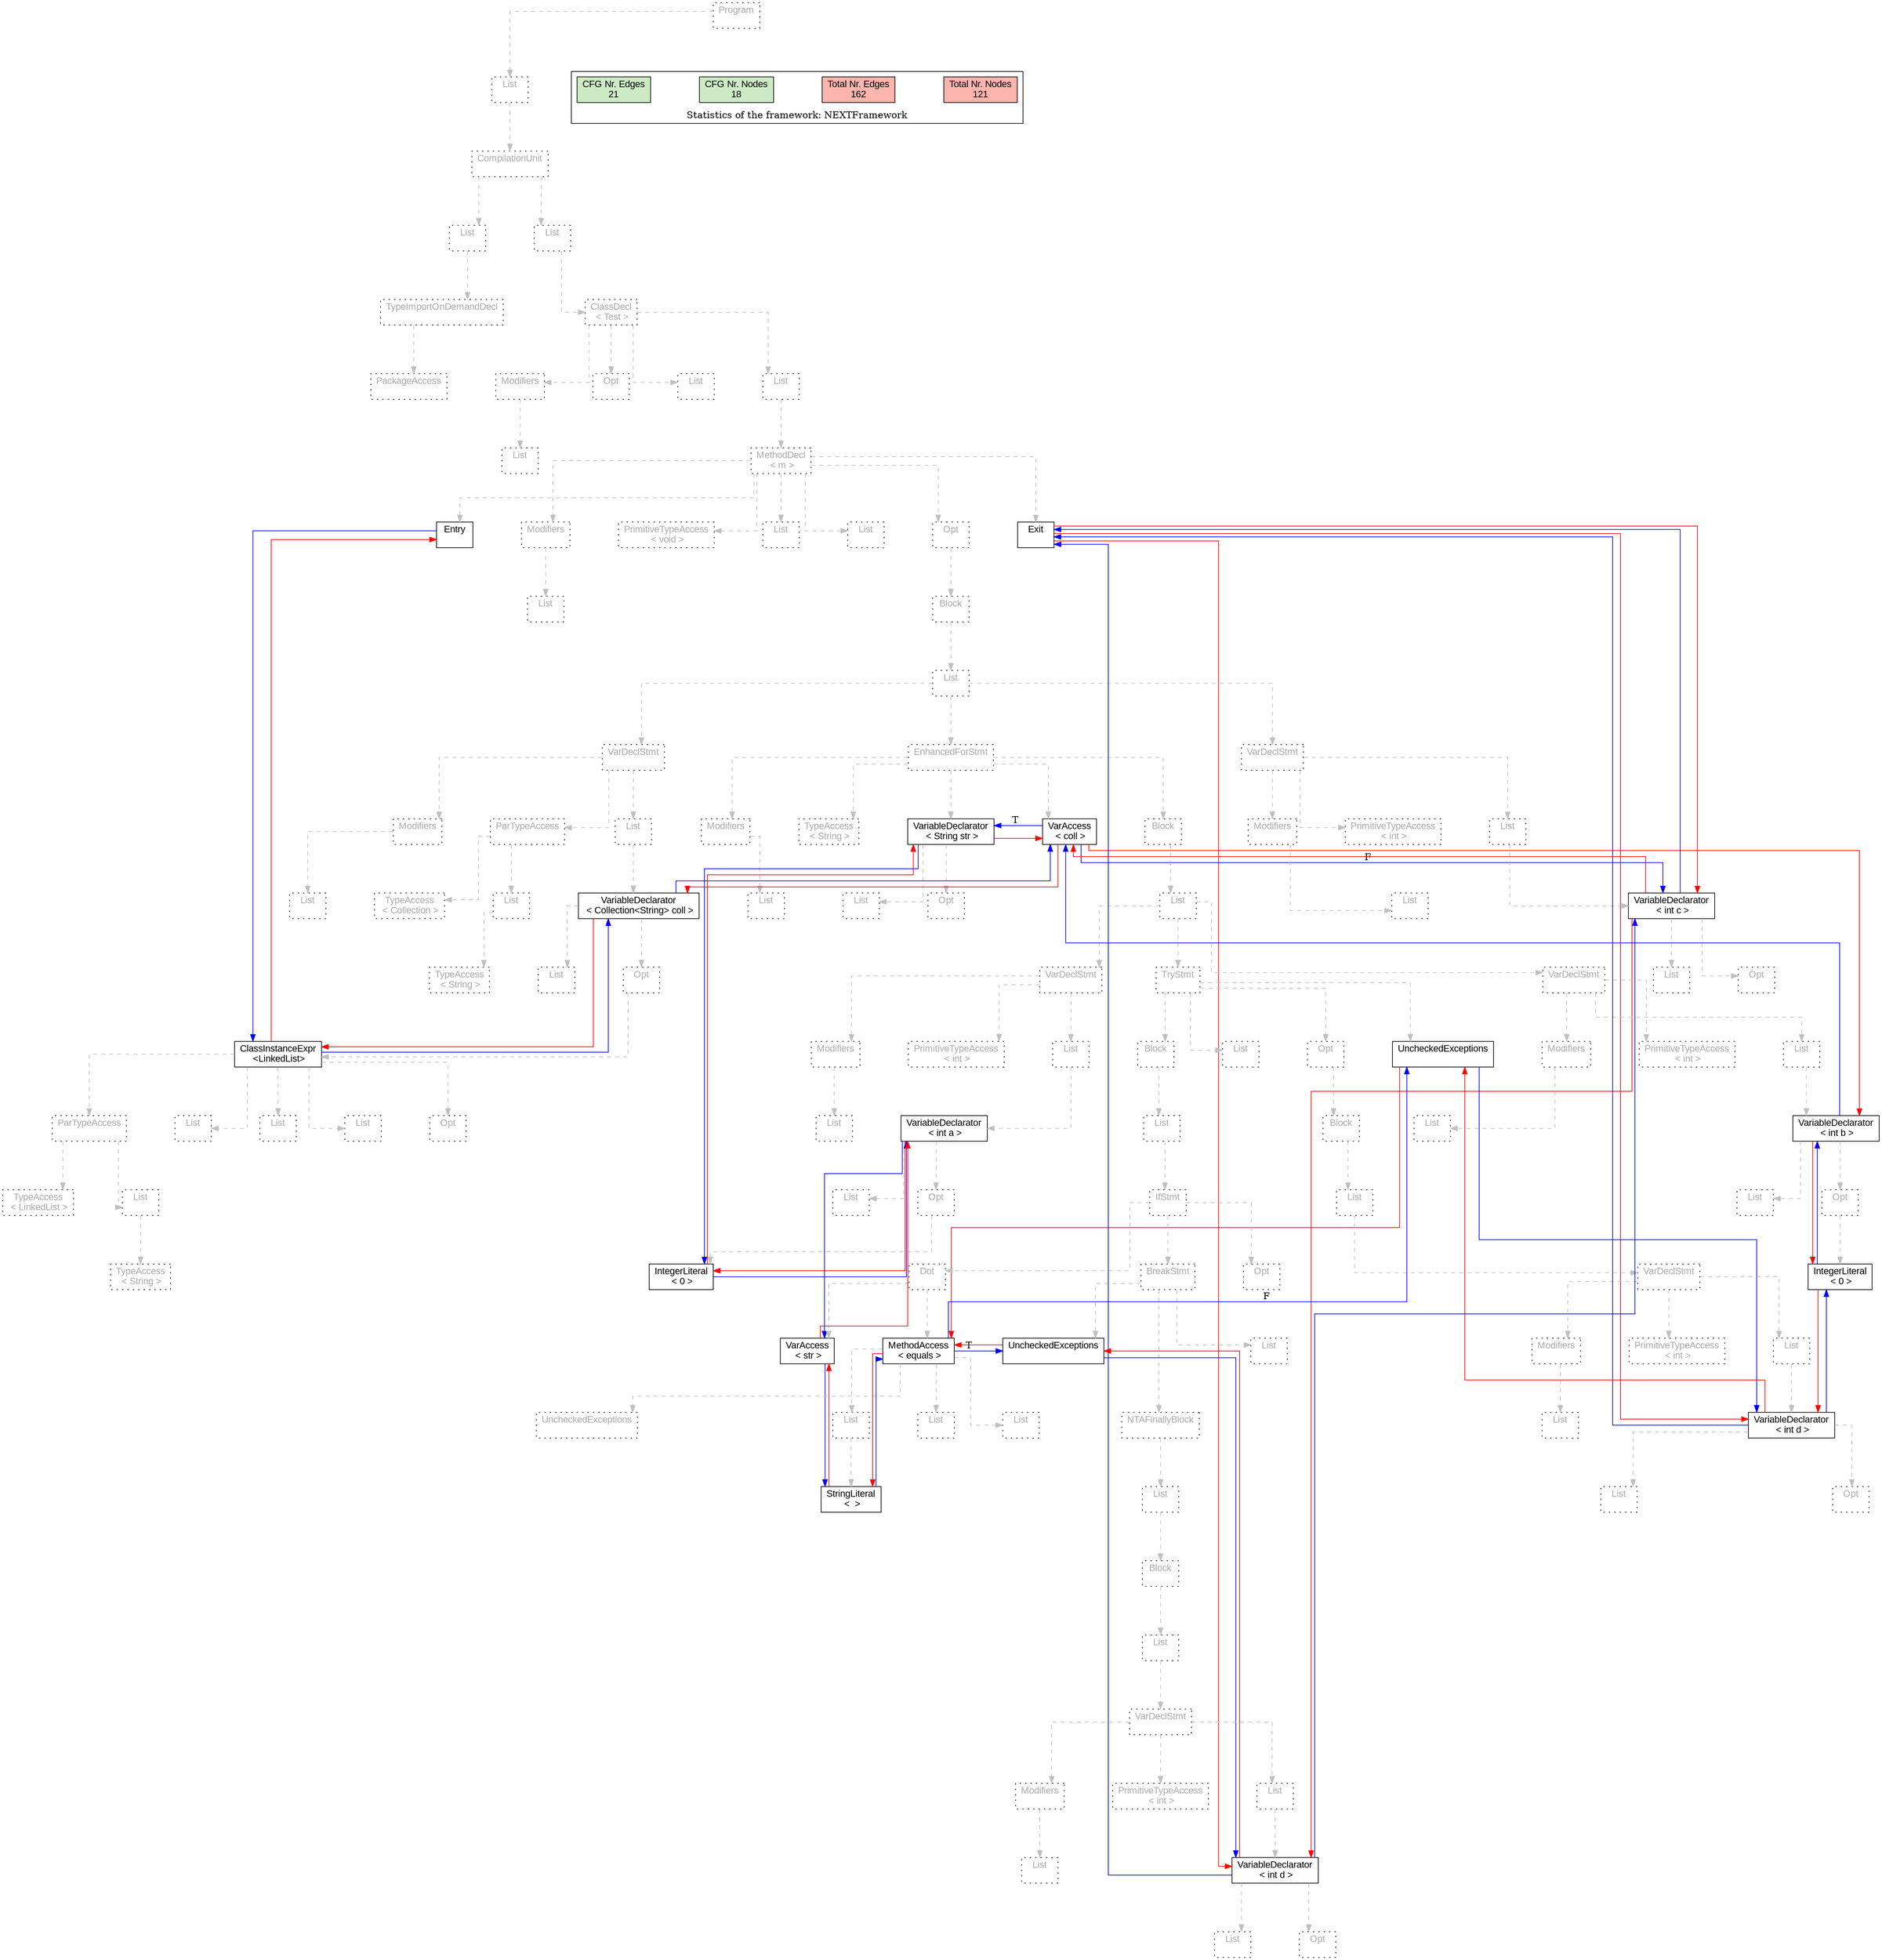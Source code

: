 digraph G {
graph [splines=ortho, nodesep="1", ranksep="1"]
node [shape=rect, fontname=Arial];
{ rank = same; "Program[0]"}
{ rank = same; "List[1]"}
{ rank = same; "CompilationUnit[2]"}
{ rank = same; "List[3]"; "List[6]"}
{ rank = same; "TypeImportOnDemandDecl[4]"; "ClassDecl[7]"}
{ rank = same; "PackageAccess[5]"; "Modifiers[8]"; "Opt[10]"; "List[11]"; "List[12]"}
{ rank = same; "List[9]"; "MethodDecl[13]"}
{ rank = same; "Entry[14]"; "Modifiers[15]"; "PrimitiveTypeAccess[17]"; "List[18]"; "List[19]"; "Opt[20]"; "Exit[21]"}
{ rank = same; "List[16]"; "Block[21]"}
{ rank = same; "List[22]"}
{ rank = same; "VarDeclStmt[23]"; "EnhancedForStmt[43]"; "VarDeclStmt[113]"}
{ rank = same; "Modifiers[24]"; "ParTypeAccess[26]"; "List[30]"; "Modifiers[44]"; "TypeAccess[46]"; "VariableDeclarator[47]"; "VarAccess[50]"; "Block[51]"; "Modifiers[114]"; "PrimitiveTypeAccess[116]"; "List[117]"}
{ rank = same; "List[25]"; "TypeAccess[27]"; "List[28]"; "VariableDeclarator[31]"; "List[45]"; "List[48]"; "Opt[49]"; "List[52]"; "List[115]"; "VariableDeclarator[118]"}
{ rank = same; "TypeAccess[29]"; "List[32]"; "Opt[33]"; "VarDeclStmt[53]"; "TryStmt[62]"; "VarDeclStmt[104]"; "List[119]"; "Opt[120]"}
{ rank = same; "ClassInstanceExpr[34]"; "Modifiers[54]"; "PrimitiveTypeAccess[56]"; "List[57]"; "Block[63]"; "List[91]"; "Opt[92]"; "UncheckedExceptions[103]"; "Modifiers[105]"; "PrimitiveTypeAccess[107]"; "List[108]"}
{ rank = same; "ParTypeAccess[35]"; "List[39]"; "Opt[40]"; "List[41]"; "List[42]"; "List[55]"; "VariableDeclarator[58]"; "List[64]"; "Block[93]"; "List[106]"; "VariableDeclarator[109]"}
{ rank = same; "TypeAccess[36]"; "List[37]"; "List[59]"; "Opt[60]"; "IfStmt[65]"; "List[94]"; "List[110]"; "Opt[111]"}
{ rank = same; "TypeAccess[38]"; "IntegerLiteral[61]"; "Dot[66]"; "BreakStmt[74]"; "Opt[90]"; "VarDeclStmt[95]"; "IntegerLiteral[112]"}
{ rank = same; "VarAccess[67]"; "MethodAccess[68]"; "List[89]"; "UncheckedExceptions[75]"; "Modifiers[96]"; "PrimitiveTypeAccess[98]"; "List[99]"}
{ rank = same; "List[70]"; "List[72]"; "List[73]"; "UncheckedExceptions[69]"; "NTAFinallyBlock[77]"; "List[97]"; "VariableDeclarator[100]"}
{ rank = same; "StringLiteral[71]"; "List[78]"; "List[101]"; "Opt[102]"}
{ rank = same; "Block[79]"}
{ rank = same; "List[80]"}
{ rank = same; "VarDeclStmt[81]"}
{ rank = same; "Modifiers[82]"; "PrimitiveTypeAccess[84]"; "List[85]"}
{ rank = same; "List[83]"; "VariableDeclarator[86]"}
{ rank = same; "List[87]"; "Opt[88]"}
"Program[0]" [label="Program\n ", style= dotted   fillcolor="#eeeeee" fontcolor="#aaaaaa"  ]
"List[1]" [label="List\n ", style= dotted   fillcolor="#eeeeee" fontcolor="#aaaaaa"  ]
"CompilationUnit[2]" [label="CompilationUnit\n ", style= dotted   fillcolor="#eeeeee" fontcolor="#aaaaaa"  ]
"List[3]" [label="List\n ", style= dotted   fillcolor="#eeeeee" fontcolor="#aaaaaa"  ]
"TypeImportOnDemandDecl[4]" [label="TypeImportOnDemandDecl\n ", style= dotted   fillcolor="#eeeeee" fontcolor="#aaaaaa"  ]
"PackageAccess[5]" [label="PackageAccess\n ", style= dotted   fillcolor="#eeeeee" fontcolor="#aaaaaa"  ]
"List[6]" [label="List\n ", style= dotted   fillcolor="#eeeeee" fontcolor="#aaaaaa"  ]
"ClassDecl[7]" [label="ClassDecl\n < Test >", style= dotted   fillcolor="#eeeeee" fontcolor="#aaaaaa"  ]
"Modifiers[8]" [label="Modifiers\n ", style= dotted   fillcolor="#eeeeee" fontcolor="#aaaaaa"  ]
"List[9]" [label="List\n ", style= dotted   fillcolor="#eeeeee" fontcolor="#aaaaaa"  ]
"Opt[10]" [label="Opt\n ", style= dotted   fillcolor="#eeeeee" fontcolor="#aaaaaa"  ]
"List[11]" [label="List\n ", style= dotted   fillcolor="#eeeeee" fontcolor="#aaaaaa"  ]
"List[12]" [label="List\n ", style= dotted   fillcolor="#eeeeee" fontcolor="#aaaaaa"  ]
"MethodDecl[13]" [label="MethodDecl\n < m >", style= dotted   fillcolor="#eeeeee" fontcolor="#aaaaaa"  ]
"Entry[14]" [label="Entry\n ", fillcolor=white   style=filled  ]
"Modifiers[15]" [label="Modifiers\n ", style= dotted   fillcolor="#eeeeee" fontcolor="#aaaaaa"  ]
"List[16]" [label="List\n ", style= dotted   fillcolor="#eeeeee" fontcolor="#aaaaaa"  ]
"PrimitiveTypeAccess[17]" [label="PrimitiveTypeAccess\n < void >", style= dotted   fillcolor="#eeeeee" fontcolor="#aaaaaa"  ]
"List[18]" [label="List\n ", style= dotted   fillcolor="#eeeeee" fontcolor="#aaaaaa"  ]
"List[19]" [label="List\n ", style= dotted   fillcolor="#eeeeee" fontcolor="#aaaaaa"  ]
"Opt[20]" [label="Opt\n ", style= dotted   fillcolor="#eeeeee" fontcolor="#aaaaaa"  ]
"Block[21]" [label="Block\n ", style= dotted   fillcolor="#eeeeee" fontcolor="#aaaaaa"  ]
"List[22]" [label="List\n ", style= dotted   fillcolor="#eeeeee" fontcolor="#aaaaaa"  ]
"VarDeclStmt[23]" [label="VarDeclStmt\n ", style= dotted   fillcolor="#eeeeee" fontcolor="#aaaaaa"  ]
"Modifiers[24]" [label="Modifiers\n ", style= dotted   fillcolor="#eeeeee" fontcolor="#aaaaaa"  ]
"List[25]" [label="List\n ", style= dotted   fillcolor="#eeeeee" fontcolor="#aaaaaa"  ]
"ParTypeAccess[26]" [label="ParTypeAccess\n ", style= dotted   fillcolor="#eeeeee" fontcolor="#aaaaaa"  ]
"TypeAccess[27]" [label="TypeAccess\n < Collection >", style= dotted   fillcolor="#eeeeee" fontcolor="#aaaaaa"  ]
"List[28]" [label="List\n ", style= dotted   fillcolor="#eeeeee" fontcolor="#aaaaaa"  ]
"TypeAccess[29]" [label="TypeAccess\n < String >", style= dotted   fillcolor="#eeeeee" fontcolor="#aaaaaa"  ]
"List[30]" [label="List\n ", style= dotted   fillcolor="#eeeeee" fontcolor="#aaaaaa"  ]
"VariableDeclarator[31]" [label="VariableDeclarator\n < Collection<String> coll >", fillcolor=white   style=filled  ]
"List[32]" [label="List\n ", style= dotted   fillcolor="#eeeeee" fontcolor="#aaaaaa"  ]
"Opt[33]" [label="Opt\n ", style= dotted   fillcolor="#eeeeee" fontcolor="#aaaaaa"  ]
"ClassInstanceExpr[34]" [label="ClassInstanceExpr\n <LinkedList>", fillcolor=white   style=filled  ]
"ParTypeAccess[35]" [label="ParTypeAccess\n ", style= dotted   fillcolor="#eeeeee" fontcolor="#aaaaaa"  ]
"TypeAccess[36]" [label="TypeAccess\n < LinkedList >", style= dotted   fillcolor="#eeeeee" fontcolor="#aaaaaa"  ]
"List[37]" [label="List\n ", style= dotted   fillcolor="#eeeeee" fontcolor="#aaaaaa"  ]
"TypeAccess[38]" [label="TypeAccess\n < String >", style= dotted   fillcolor="#eeeeee" fontcolor="#aaaaaa"  ]
"List[39]" [label="List\n ", style= dotted   fillcolor="#eeeeee" fontcolor="#aaaaaa"  ]
"Opt[40]" [label="Opt\n ", style= dotted   fillcolor="#eeeeee" fontcolor="#aaaaaa"  ]
"List[41]" [label="List\n ", style= dotted   fillcolor="#eeeeee" fontcolor="#aaaaaa"  ]
"List[42]" [label="List\n ", style= dotted   fillcolor="#eeeeee" fontcolor="#aaaaaa"  ]
"EnhancedForStmt[43]" [label="EnhancedForStmt\n ", style= dotted   fillcolor="#eeeeee" fontcolor="#aaaaaa"  ]
"Modifiers[44]" [label="Modifiers\n ", style= dotted   fillcolor="#eeeeee" fontcolor="#aaaaaa"  ]
"List[45]" [label="List\n ", style= dotted   fillcolor="#eeeeee" fontcolor="#aaaaaa"  ]
"TypeAccess[46]" [label="TypeAccess\n < String >", style= dotted   fillcolor="#eeeeee" fontcolor="#aaaaaa"  ]
"VariableDeclarator[47]" [label="VariableDeclarator\n < String str >", fillcolor=white   style=filled  ]
"List[48]" [label="List\n ", style= dotted   fillcolor="#eeeeee" fontcolor="#aaaaaa"  ]
"Opt[49]" [label="Opt\n ", style= dotted   fillcolor="#eeeeee" fontcolor="#aaaaaa"  ]
"VarAccess[50]" [label="VarAccess\n < coll >", fillcolor=white   style=filled  ]
"Block[51]" [label="Block\n ", style= dotted   fillcolor="#eeeeee" fontcolor="#aaaaaa"  ]
"List[52]" [label="List\n ", style= dotted   fillcolor="#eeeeee" fontcolor="#aaaaaa"  ]
"VarDeclStmt[53]" [label="VarDeclStmt\n ", style= dotted   fillcolor="#eeeeee" fontcolor="#aaaaaa"  ]
"Modifiers[54]" [label="Modifiers\n ", style= dotted   fillcolor="#eeeeee" fontcolor="#aaaaaa"  ]
"List[55]" [label="List\n ", style= dotted   fillcolor="#eeeeee" fontcolor="#aaaaaa"  ]
"PrimitiveTypeAccess[56]" [label="PrimitiveTypeAccess\n < int >", style= dotted   fillcolor="#eeeeee" fontcolor="#aaaaaa"  ]
"List[57]" [label="List\n ", style= dotted   fillcolor="#eeeeee" fontcolor="#aaaaaa"  ]
"VariableDeclarator[58]" [label="VariableDeclarator\n < int a >", fillcolor=white   style=filled  ]
"List[59]" [label="List\n ", style= dotted   fillcolor="#eeeeee" fontcolor="#aaaaaa"  ]
"Opt[60]" [label="Opt\n ", style= dotted   fillcolor="#eeeeee" fontcolor="#aaaaaa"  ]
"IntegerLiteral[61]" [label="IntegerLiteral\n < 0 >", fillcolor=white   style=filled  ]
"TryStmt[62]" [label="TryStmt\n ", style= dotted   fillcolor="#eeeeee" fontcolor="#aaaaaa"  ]
"Block[63]" [label="Block\n ", style= dotted   fillcolor="#eeeeee" fontcolor="#aaaaaa"  ]
"List[64]" [label="List\n ", style= dotted   fillcolor="#eeeeee" fontcolor="#aaaaaa"  ]
"IfStmt[65]" [label="IfStmt\n ", style= dotted   fillcolor="#eeeeee" fontcolor="#aaaaaa"  ]
"Dot[66]" [label="Dot\n ", style= dotted   fillcolor="#eeeeee" fontcolor="#aaaaaa"  ]
"VarAccess[67]" [label="VarAccess\n < str >", fillcolor=white   style=filled  ]
"MethodAccess[68]" [label="MethodAccess\n < equals >", fillcolor=white   style=filled  ]
"List[70]" [label="List\n ", style= dotted   fillcolor="#eeeeee" fontcolor="#aaaaaa"  ]
"StringLiteral[71]" [label="StringLiteral\n <  >", fillcolor=white   style=filled  ]
"List[72]" [label="List\n ", style= dotted   fillcolor="#eeeeee" fontcolor="#aaaaaa"  ]
"List[73]" [label="List\n ", style= dotted   fillcolor="#eeeeee" fontcolor="#aaaaaa"  ]
"UncheckedExceptions[69]" [label="UncheckedExceptions\n ", style= dotted   fillcolor="#eeeeee" fontcolor="#aaaaaa"  ]
"BreakStmt[74]" [label="BreakStmt\n ", style= dotted   fillcolor="#eeeeee" fontcolor="#aaaaaa"  ]
"NTAFinallyBlock[77]" [label="NTAFinallyBlock\n ", style= dotted   fillcolor="#eeeeee" fontcolor="#aaaaaa"  ]
"List[78]" [label="List\n ", style= dotted   fillcolor="#eeeeee" fontcolor="#aaaaaa"  ]
"Block[79]" [label="Block\n ", style= dotted   fillcolor="#eeeeee" fontcolor="#aaaaaa"  ]
"List[80]" [label="List\n ", style= dotted   fillcolor="#eeeeee" fontcolor="#aaaaaa"  ]
"VarDeclStmt[81]" [label="VarDeclStmt\n ", style= dotted   fillcolor="#eeeeee" fontcolor="#aaaaaa"  ]
"Modifiers[82]" [label="Modifiers\n ", style= dotted   fillcolor="#eeeeee" fontcolor="#aaaaaa"  ]
"List[83]" [label="List\n ", style= dotted   fillcolor="#eeeeee" fontcolor="#aaaaaa"  ]
"PrimitiveTypeAccess[84]" [label="PrimitiveTypeAccess\n < int >", style= dotted   fillcolor="#eeeeee" fontcolor="#aaaaaa"  ]
"List[85]" [label="List\n ", style= dotted   fillcolor="#eeeeee" fontcolor="#aaaaaa"  ]
"VariableDeclarator[86]" [label="VariableDeclarator\n < int d >", fillcolor=white   style=filled  ]
"List[87]" [label="List\n ", style= dotted   fillcolor="#eeeeee" fontcolor="#aaaaaa"  ]
"Opt[88]" [label="Opt\n ", style= dotted   fillcolor="#eeeeee" fontcolor="#aaaaaa"  ]
"List[89]" [label="List\n ", style= dotted   fillcolor="#eeeeee" fontcolor="#aaaaaa"  ]
"UncheckedExceptions[75]" [label="UncheckedExceptions\n ", fillcolor=white   style=filled  ]
"Opt[90]" [label="Opt\n ", style= dotted   fillcolor="#eeeeee" fontcolor="#aaaaaa"  ]
"List[91]" [label="List\n ", style= dotted   fillcolor="#eeeeee" fontcolor="#aaaaaa"  ]
"Opt[92]" [label="Opt\n ", style= dotted   fillcolor="#eeeeee" fontcolor="#aaaaaa"  ]
"Block[93]" [label="Block\n ", style= dotted   fillcolor="#eeeeee" fontcolor="#aaaaaa"  ]
"List[94]" [label="List\n ", style= dotted   fillcolor="#eeeeee" fontcolor="#aaaaaa"  ]
"VarDeclStmt[95]" [label="VarDeclStmt\n ", style= dotted   fillcolor="#eeeeee" fontcolor="#aaaaaa"  ]
"Modifiers[96]" [label="Modifiers\n ", style= dotted   fillcolor="#eeeeee" fontcolor="#aaaaaa"  ]
"List[97]" [label="List\n ", style= dotted   fillcolor="#eeeeee" fontcolor="#aaaaaa"  ]
"PrimitiveTypeAccess[98]" [label="PrimitiveTypeAccess\n < int >", style= dotted   fillcolor="#eeeeee" fontcolor="#aaaaaa"  ]
"List[99]" [label="List\n ", style= dotted   fillcolor="#eeeeee" fontcolor="#aaaaaa"  ]
"VariableDeclarator[100]" [label="VariableDeclarator\n < int d >", fillcolor=white   style=filled  ]
"List[101]" [label="List\n ", style= dotted   fillcolor="#eeeeee" fontcolor="#aaaaaa"  ]
"Opt[102]" [label="Opt\n ", style= dotted   fillcolor="#eeeeee" fontcolor="#aaaaaa"  ]
"UncheckedExceptions[103]" [label="UncheckedExceptions\n ", fillcolor=white   style=filled  ]
"VarDeclStmt[104]" [label="VarDeclStmt\n ", style= dotted   fillcolor="#eeeeee" fontcolor="#aaaaaa"  ]
"Modifiers[105]" [label="Modifiers\n ", style= dotted   fillcolor="#eeeeee" fontcolor="#aaaaaa"  ]
"List[106]" [label="List\n ", style= dotted   fillcolor="#eeeeee" fontcolor="#aaaaaa"  ]
"PrimitiveTypeAccess[107]" [label="PrimitiveTypeAccess\n < int >", style= dotted   fillcolor="#eeeeee" fontcolor="#aaaaaa"  ]
"List[108]" [label="List\n ", style= dotted   fillcolor="#eeeeee" fontcolor="#aaaaaa"  ]
"VariableDeclarator[109]" [label="VariableDeclarator\n < int b >", fillcolor=white   style=filled  ]
"List[110]" [label="List\n ", style= dotted   fillcolor="#eeeeee" fontcolor="#aaaaaa"  ]
"Opt[111]" [label="Opt\n ", style= dotted   fillcolor="#eeeeee" fontcolor="#aaaaaa"  ]
"IntegerLiteral[112]" [label="IntegerLiteral\n < 0 >", fillcolor=white   style=filled  ]
"VarDeclStmt[113]" [label="VarDeclStmt\n ", style= dotted   fillcolor="#eeeeee" fontcolor="#aaaaaa"  ]
"Modifiers[114]" [label="Modifiers\n ", style= dotted   fillcolor="#eeeeee" fontcolor="#aaaaaa"  ]
"List[115]" [label="List\n ", style= dotted   fillcolor="#eeeeee" fontcolor="#aaaaaa"  ]
"PrimitiveTypeAccess[116]" [label="PrimitiveTypeAccess\n < int >", style= dotted   fillcolor="#eeeeee" fontcolor="#aaaaaa"  ]
"List[117]" [label="List\n ", style= dotted   fillcolor="#eeeeee" fontcolor="#aaaaaa"  ]
"VariableDeclarator[118]" [label="VariableDeclarator\n < int c >", fillcolor=white   style=filled  ]
"List[119]" [label="List\n ", style= dotted   fillcolor="#eeeeee" fontcolor="#aaaaaa"  ]
"Opt[120]" [label="Opt\n ", style= dotted   fillcolor="#eeeeee" fontcolor="#aaaaaa"  ]
"Exit[21]" [label="Exit\n ", fillcolor=white   style=filled  ]
"TypeImportOnDemandDecl[4]" -> "PackageAccess[5]" [style=dashed, color=gray]
"List[3]" -> "TypeImportOnDemandDecl[4]" [style=dashed, color=gray]
"CompilationUnit[2]" -> "List[3]" [style=dashed, color=gray]
"Modifiers[8]" -> "List[9]" [style=dashed, color=gray]
"ClassDecl[7]" -> "Modifiers[8]" [style=dashed, color=gray]
"ClassDecl[7]" -> "Opt[10]" [style=dashed, color=gray]
"ClassDecl[7]" -> "List[11]" [style=dashed, color=gray]
"MethodDecl[13]" -> "Entry[14]" [style=dashed, color=gray]
"Modifiers[15]" -> "List[16]" [style=dashed, color=gray]
"MethodDecl[13]" -> "Modifiers[15]" [style=dashed, color=gray]
"MethodDecl[13]" -> "PrimitiveTypeAccess[17]" [style=dashed, color=gray]
"MethodDecl[13]" -> "List[18]" [style=dashed, color=gray]
"MethodDecl[13]" -> "List[19]" [style=dashed, color=gray]
"Modifiers[24]" -> "List[25]" [style=dashed, color=gray]
"VarDeclStmt[23]" -> "Modifiers[24]" [style=dashed, color=gray]
"ParTypeAccess[26]" -> "TypeAccess[27]" [style=dashed, color=gray]
"List[28]" -> "TypeAccess[29]" [style=dashed, color=gray]
"ParTypeAccess[26]" -> "List[28]" [style=dashed, color=gray]
"VarDeclStmt[23]" -> "ParTypeAccess[26]" [style=dashed, color=gray]
"VariableDeclarator[31]" -> "List[32]" [style=dashed, color=gray]
"ParTypeAccess[35]" -> "TypeAccess[36]" [style=dashed, color=gray]
"List[37]" -> "TypeAccess[38]" [style=dashed, color=gray]
"ParTypeAccess[35]" -> "List[37]" [style=dashed, color=gray]
"ClassInstanceExpr[34]" -> "ParTypeAccess[35]" [style=dashed, color=gray]
"ClassInstanceExpr[34]" -> "List[39]" [style=dashed, color=gray]
"ClassInstanceExpr[34]" -> "Opt[40]" [style=dashed, color=gray]
"ClassInstanceExpr[34]" -> "List[41]" [style=dashed, color=gray]
"ClassInstanceExpr[34]" -> "List[42]" [style=dashed, color=gray]
"Opt[33]" -> "ClassInstanceExpr[34]" [style=dashed, color=gray]
"VariableDeclarator[31]" -> "Opt[33]" [style=dashed, color=gray]
"List[30]" -> "VariableDeclarator[31]" [style=dashed, color=gray]
"VarDeclStmt[23]" -> "List[30]" [style=dashed, color=gray]
"List[22]" -> "VarDeclStmt[23]" [style=dashed, color=gray]
"Modifiers[44]" -> "List[45]" [style=dashed, color=gray]
"EnhancedForStmt[43]" -> "Modifiers[44]" [style=dashed, color=gray]
"EnhancedForStmt[43]" -> "TypeAccess[46]" [style=dashed, color=gray]
"VariableDeclarator[47]" -> "List[48]" [style=dashed, color=gray]
"VariableDeclarator[47]" -> "Opt[49]" [style=dashed, color=gray]
"EnhancedForStmt[43]" -> "VariableDeclarator[47]" [style=dashed, color=gray]
"EnhancedForStmt[43]" -> "VarAccess[50]" [style=dashed, color=gray]
"Modifiers[54]" -> "List[55]" [style=dashed, color=gray]
"VarDeclStmt[53]" -> "Modifiers[54]" [style=dashed, color=gray]
"VarDeclStmt[53]" -> "PrimitiveTypeAccess[56]" [style=dashed, color=gray]
"VariableDeclarator[58]" -> "List[59]" [style=dashed, color=gray]
"Opt[60]" -> "IntegerLiteral[61]" [style=dashed, color=gray]
"VariableDeclarator[58]" -> "Opt[60]" [style=dashed, color=gray]
"List[57]" -> "VariableDeclarator[58]" [style=dashed, color=gray]
"VarDeclStmt[53]" -> "List[57]" [style=dashed, color=gray]
"List[52]" -> "VarDeclStmt[53]" [style=dashed, color=gray]
"Dot[66]" -> "VarAccess[67]" [style=dashed, color=gray]
"List[70]" -> "StringLiteral[71]" [style=dashed, color=gray]
"MethodAccess[68]" -> "List[70]" [style=dashed, color=gray]
"MethodAccess[68]" -> "List[72]" [style=dashed, color=gray]
"MethodAccess[68]" -> "List[73]" [style=dashed, color=gray]
"MethodAccess[68]" -> "UncheckedExceptions[69]" [style=dashed, color=gray]
"Dot[66]" -> "MethodAccess[68]" [style=dashed, color=gray]
"IfStmt[65]" -> "Dot[66]" [style=dashed, color=gray]
"Modifiers[82]" -> "List[83]" [style=dashed, color=gray]
"VarDeclStmt[81]" -> "Modifiers[82]" [style=dashed, color=gray]
"VarDeclStmt[81]" -> "PrimitiveTypeAccess[84]" [style=dashed, color=gray]
"VariableDeclarator[86]" -> "List[87]" [style=dashed, color=gray]
"VariableDeclarator[86]" -> "Opt[88]" [style=dashed, color=gray]
"List[85]" -> "VariableDeclarator[86]" [style=dashed, color=gray]
"VarDeclStmt[81]" -> "List[85]" [style=dashed, color=gray]
"List[80]" -> "VarDeclStmt[81]" [style=dashed, color=gray]
"Block[79]" -> "List[80]" [style=dashed, color=gray]
"List[78]" -> "Block[79]" [style=dashed, color=gray]
"NTAFinallyBlock[77]" -> "List[78]" [style=dashed, color=gray]
"BreakStmt[74]" -> "NTAFinallyBlock[77]" [style=dashed, color=gray]
"BreakStmt[74]" -> "List[89]" [style=dashed, color=gray]
"BreakStmt[74]" -> "UncheckedExceptions[75]" [style=dashed, color=gray]
"IfStmt[65]" -> "BreakStmt[74]" [style=dashed, color=gray]
"IfStmt[65]" -> "Opt[90]" [style=dashed, color=gray]
"List[64]" -> "IfStmt[65]" [style=dashed, color=gray]
"Block[63]" -> "List[64]" [style=dashed, color=gray]
"TryStmt[62]" -> "Block[63]" [style=dashed, color=gray]
"TryStmt[62]" -> "List[91]" [style=dashed, color=gray]
"Modifiers[96]" -> "List[97]" [style=dashed, color=gray]
"VarDeclStmt[95]" -> "Modifiers[96]" [style=dashed, color=gray]
"VarDeclStmt[95]" -> "PrimitiveTypeAccess[98]" [style=dashed, color=gray]
"VariableDeclarator[100]" -> "List[101]" [style=dashed, color=gray]
"VariableDeclarator[100]" -> "Opt[102]" [style=dashed, color=gray]
"List[99]" -> "VariableDeclarator[100]" [style=dashed, color=gray]
"VarDeclStmt[95]" -> "List[99]" [style=dashed, color=gray]
"List[94]" -> "VarDeclStmt[95]" [style=dashed, color=gray]
"Block[93]" -> "List[94]" [style=dashed, color=gray]
"Opt[92]" -> "Block[93]" [style=dashed, color=gray]
"TryStmt[62]" -> "Opt[92]" [style=dashed, color=gray]
"TryStmt[62]" -> "UncheckedExceptions[103]" [style=dashed, color=gray]
"List[52]" -> "TryStmt[62]" [style=dashed, color=gray]
"Modifiers[105]" -> "List[106]" [style=dashed, color=gray]
"VarDeclStmt[104]" -> "Modifiers[105]" [style=dashed, color=gray]
"VarDeclStmt[104]" -> "PrimitiveTypeAccess[107]" [style=dashed, color=gray]
"VariableDeclarator[109]" -> "List[110]" [style=dashed, color=gray]
"Opt[111]" -> "IntegerLiteral[112]" [style=dashed, color=gray]
"VariableDeclarator[109]" -> "Opt[111]" [style=dashed, color=gray]
"List[108]" -> "VariableDeclarator[109]" [style=dashed, color=gray]
"VarDeclStmt[104]" -> "List[108]" [style=dashed, color=gray]
"List[52]" -> "VarDeclStmt[104]" [style=dashed, color=gray]
"Block[51]" -> "List[52]" [style=dashed, color=gray]
"EnhancedForStmt[43]" -> "Block[51]" [style=dashed, color=gray]
"List[22]" -> "EnhancedForStmt[43]" [style=dashed, color=gray]
"Modifiers[114]" -> "List[115]" [style=dashed, color=gray]
"VarDeclStmt[113]" -> "Modifiers[114]" [style=dashed, color=gray]
"VarDeclStmt[113]" -> "PrimitiveTypeAccess[116]" [style=dashed, color=gray]
"VariableDeclarator[118]" -> "List[119]" [style=dashed, color=gray]
"VariableDeclarator[118]" -> "Opt[120]" [style=dashed, color=gray]
"List[117]" -> "VariableDeclarator[118]" [style=dashed, color=gray]
"VarDeclStmt[113]" -> "List[117]" [style=dashed, color=gray]
"List[22]" -> "VarDeclStmt[113]" [style=dashed, color=gray]
"Block[21]" -> "List[22]" [style=dashed, color=gray]
"Opt[20]" -> "Block[21]" [style=dashed, color=gray]
"MethodDecl[13]" -> "Opt[20]" [style=dashed, color=gray]
"MethodDecl[13]" -> "Exit[21]" [style=dashed, color=gray]
"List[12]" -> "MethodDecl[13]" [style=dashed, color=gray]
"ClassDecl[7]" -> "List[12]" [style=dashed, color=gray]
"List[6]" -> "ClassDecl[7]" [style=dashed, color=gray]
"CompilationUnit[2]" -> "List[6]" [style=dashed, color=gray]
"List[1]" -> "CompilationUnit[2]" [style=dashed, color=gray]
"Program[0]" -> "List[1]" [style=dashed, color=gray]
"Exit[21]" -> "VariableDeclarator[86]" [color=red, constraint=false]
"Exit[21]" -> "VariableDeclarator[100]" [color=red, constraint=false]
"Exit[21]" -> "VariableDeclarator[118]" [color=red, constraint=false]
"VariableDeclarator[118]" -> "Exit[21]" [color=blue, constraint=false, xlabel=" "] 
"VariableDeclarator[118]" -> "VarAccess[50]" [color=red, constraint=false]
"VariableDeclarator[118]" -> "VariableDeclarator[86]" [color=red, constraint=false]
"VariableDeclarator[86]" -> "VariableDeclarator[118]" [color=blue, constraint=false, xlabel=" "] 
"VariableDeclarator[86]" -> "Exit[21]" [color=blue, constraint=false, xlabel=" "] 
"VariableDeclarator[86]" -> "UncheckedExceptions[75]" [color=red, constraint=false]
"UncheckedExceptions[75]" -> "VariableDeclarator[86]" [color=blue, constraint=false, xlabel=" "] 
"UncheckedExceptions[75]" -> "MethodAccess[68]" [color=red, constraint=false]
"VariableDeclarator[109]" -> "VarAccess[50]" [color=blue, constraint=false, xlabel=" "] 
"VariableDeclarator[109]" -> "IntegerLiteral[112]" [color=red, constraint=false]
"IntegerLiteral[112]" -> "VariableDeclarator[109]" [color=blue, constraint=false, xlabel=" "] 
"IntegerLiteral[112]" -> "VariableDeclarator[100]" [color=red, constraint=false]
"VariableDeclarator[100]" -> "IntegerLiteral[112]" [color=blue, constraint=false, xlabel=" "] 
"VariableDeclarator[100]" -> "Exit[21]" [color=blue, constraint=false, xlabel=" "] 
"VariableDeclarator[100]" -> "UncheckedExceptions[103]" [color=red, constraint=false]
"UncheckedExceptions[103]" -> "VariableDeclarator[100]" [color=blue, constraint=false, xlabel=" "] 
"UncheckedExceptions[103]" -> "MethodAccess[68]" [color=red, constraint=false]
"MethodAccess[68]" -> "UncheckedExceptions[75]" [color=blue, constraint=false, xlabel="T "] 
"MethodAccess[68]" -> "UncheckedExceptions[103]" [color=blue, constraint=false, xlabel="F "] 
"MethodAccess[68]" -> "StringLiteral[71]" [color=red, constraint=false]
"StringLiteral[71]" -> "MethodAccess[68]" [color=blue, constraint=false, xlabel=" "] 
"StringLiteral[71]" -> "VarAccess[67]" [color=red, constraint=false]
"VarAccess[67]" -> "StringLiteral[71]" [color=blue, constraint=false, xlabel=" "] 
"VarAccess[67]" -> "VariableDeclarator[58]" [color=red, constraint=false]
"VariableDeclarator[58]" -> "VarAccess[67]" [color=blue, constraint=false, xlabel=" "] 
"VariableDeclarator[58]" -> "IntegerLiteral[61]" [color=red, constraint=false]
"IntegerLiteral[61]" -> "VariableDeclarator[58]" [color=blue, constraint=false, xlabel=" "] 
"IntegerLiteral[61]" -> "VariableDeclarator[47]" [color=red, constraint=false]
"VariableDeclarator[47]" -> "IntegerLiteral[61]" [color=blue, constraint=false, xlabel=" "] 
"VariableDeclarator[47]" -> "VarAccess[50]" [color=red, constraint=false]
"VarAccess[50]" -> "VariableDeclarator[47]" [color=blue, constraint=false, xlabel="T "] 
"VarAccess[50]" -> "VariableDeclarator[118]" [color=blue, constraint=false, xlabel="F "] 
"VarAccess[50]" -> "VariableDeclarator[31]" [color=red, constraint=false]
"VarAccess[50]" -> "VariableDeclarator[109]" [color=red, constraint=false]
"VariableDeclarator[31]" -> "VarAccess[50]" [color=blue, constraint=false, xlabel=" "] 
"VariableDeclarator[31]" -> "ClassInstanceExpr[34]" [color=red, constraint=false]
"ClassInstanceExpr[34]" -> "VariableDeclarator[31]" [color=blue, constraint=false, xlabel=" "] 
"ClassInstanceExpr[34]" -> "Entry[14]" [color=red, constraint=false]
"Entry[14]" -> "ClassInstanceExpr[34]" [color=blue, constraint=false, xlabel=" "] 
"List[3]" -> "List[6]" [style=invis]
"Modifiers[8]" -> "Opt[10]" -> "List[11]" -> "List[12]" [style=invis]
"Entry[14]" -> "Modifiers[15]" -> "PrimitiveTypeAccess[17]" -> "List[18]" -> "List[19]" -> "Opt[20]" -> "Exit[21]" [style=invis]
"VarDeclStmt[23]" -> "EnhancedForStmt[43]" -> "VarDeclStmt[113]" [style=invis]
"Modifiers[24]" -> "ParTypeAccess[26]" -> "List[30]" [style=invis]
"TypeAccess[27]" -> "List[28]" [style=invis]
"List[32]" -> "Opt[33]" [style=invis]
"ParTypeAccess[35]" -> "List[39]" -> "Opt[40]" [style=invis]
"TypeAccess[36]" -> "List[37]" [style=invis]
"Modifiers[44]" -> "TypeAccess[46]" -> "VariableDeclarator[47]" -> "VarAccess[50]" -> "Block[51]" [style=invis]
"List[48]" -> "Opt[49]" [style=invis]
"VarDeclStmt[53]" -> "TryStmt[62]" -> "VarDeclStmt[104]" [style=invis]
"Modifiers[54]" -> "PrimitiveTypeAccess[56]" -> "List[57]" [style=invis]
"List[59]" -> "Opt[60]" [style=invis]
"Block[63]" -> "List[91]" -> "Opt[92]" [style=invis]
"Dot[66]" -> "BreakStmt[74]" -> "Opt[90]" [style=invis]
"VarAccess[67]" -> "MethodAccess[68]" [style=invis]
"Modifiers[82]" -> "PrimitiveTypeAccess[84]" -> "List[85]" [style=invis]
"List[87]" -> "Opt[88]" [style=invis]
"Modifiers[96]" -> "PrimitiveTypeAccess[98]" -> "List[99]" [style=invis]
"List[101]" -> "Opt[102]" [style=invis]
"Modifiers[105]" -> "PrimitiveTypeAccess[107]" -> "List[108]" [style=invis]
"List[110]" -> "Opt[111]" [style=invis]
"Modifiers[114]" -> "PrimitiveTypeAccess[116]" -> "List[117]" [style=invis]
"List[119]" -> "Opt[120]" [style=invis]

subgraph cluster_legend {
{node [style=filled, fillcolor=1, colorscheme="pastel13"]
Nodes [label="Total Nr. Nodes
121", fillcolor=1]
Edges [label="Total Nr. Edges
162", fillcolor=1]
NodesCFG [label="CFG Nr. Nodes
18", fillcolor=3]
EdgesCFG [label="CFG Nr. Edges
21", fillcolor=3]
Nodes-> "Program[0]" -> NodesCFG  [style="invis"]
Edges -> "Program[0]" ->EdgesCFG [style="invis"]}
label = "Statistics of the framework: NEXTFramework"
style="solid"
ranksep=0.05
nodesep=0.01
labelloc = b
len=2
}}